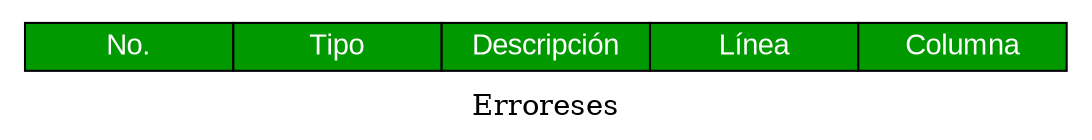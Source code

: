 digraph Erroress {node[shape=none fontname="Arial"];label="Erroreses";table[label=<<table border="0" cellborder="1" cellspacing="0" cellpadding="3"><tr><td bgcolor="#009900" width="100"><font color="#FFFFFF">No.</font></td><td bgcolor="#009900" width="100"><font color="#FFFFFF">Tipo</font></td><td bgcolor="#009900" width="100"><font color="#FFFFFF">Descripción</font></td><td bgcolor="#009900" width="100"><font color="#FFFFFF">Línea</font></td><td bgcolor="#009900" width="100"><font color="#FFFFFF">Columna</font></td></tr> </table>>];}